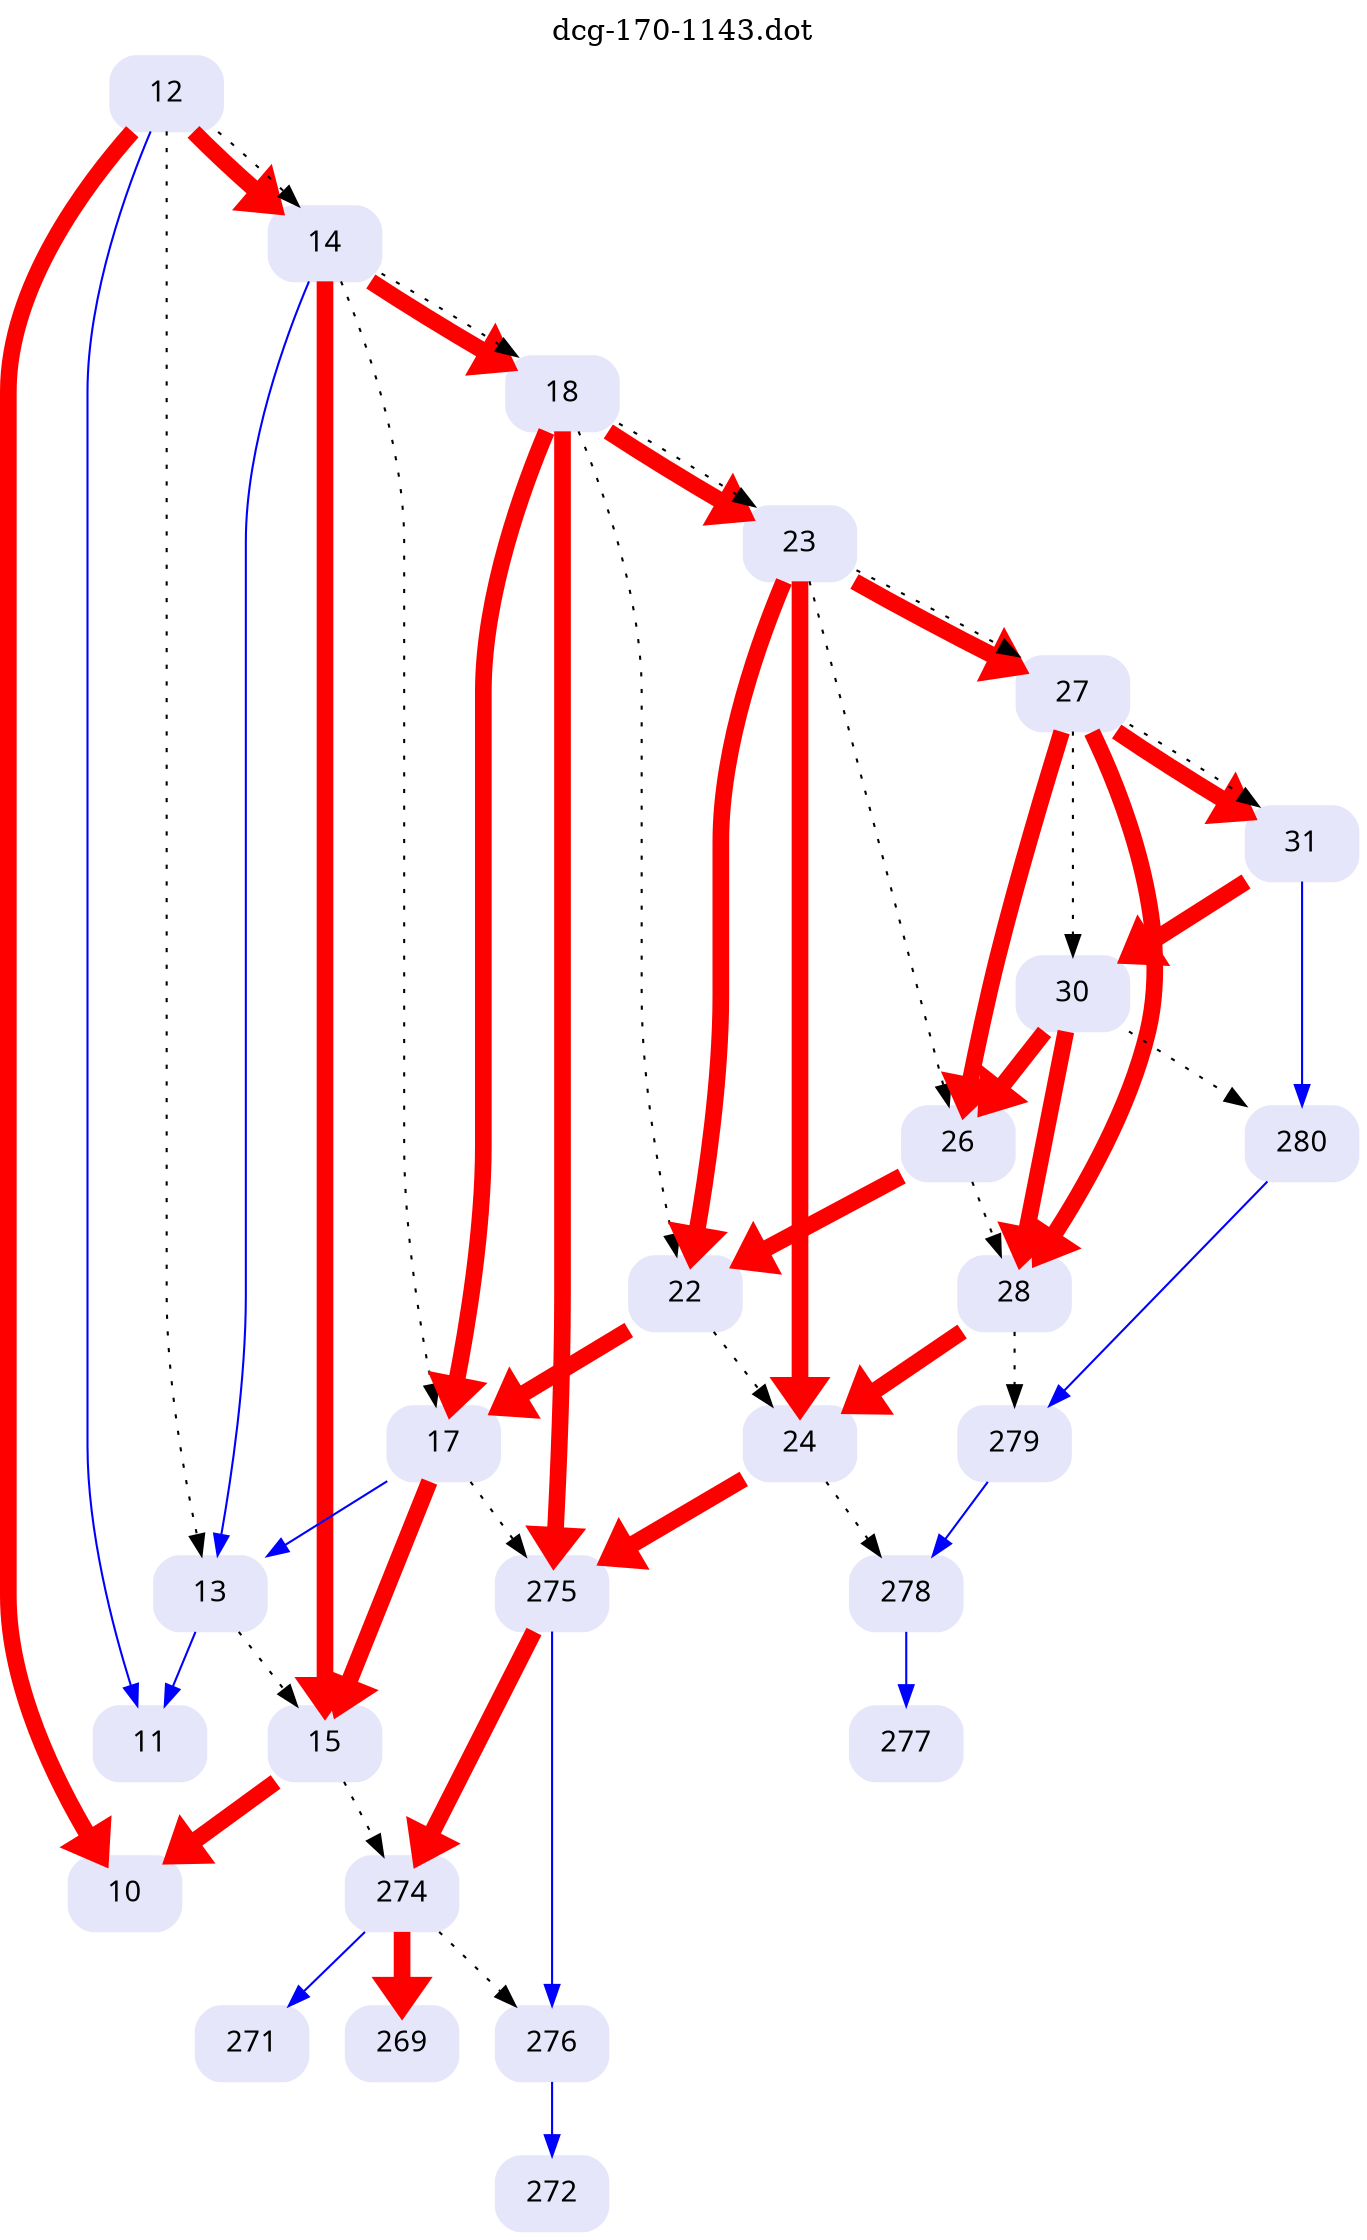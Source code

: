digraph dcg_170 {
  labelloc="t";
  label="dcg-170-1143.dot";
  node [fontname="sans-serif"];
  node [shape=box style="rounded,filled"];
  n12 [label="12" color=lavender];
  n12 -> n11 [color=blue penwidth=1];
  n12 -> n10 [color=red penwidth=8];
  n12 -> n14 [color=red penwidth=8];
  n12 -> n13 [style=dotted,label=""];
  n12 -> n14 [style=dotted,label=""];
  n14 [label="14" color=lavender];
  n14 -> n13 [color=blue penwidth=1];
  n14 -> n15 [color=red penwidth=8];
  n14 -> n18 [color=red penwidth=8];
  n14 -> n17 [style=dotted,label=""];
  n14 -> n18 [style=dotted,label=""];
  n18 [label="18" color=lavender];
  n18 -> n17 [color=red penwidth=8];
  n18 -> n275 [color=red penwidth=8];
  n18 -> n23 [color=red penwidth=8];
  n18 -> n22 [style=dotted,label=""];
  n18 -> n23 [style=dotted,label=""];
  n23 [label="23" color=lavender];
  n23 -> n22 [color=red penwidth=8];
  n23 -> n24 [color=red penwidth=8];
  n23 -> n27 [color=red penwidth=8];
  n23 -> n26 [style=dotted,label=""];
  n23 -> n27 [style=dotted,label=""];
  n27 [label="27" color=lavender];
  n27 -> n26 [color=red penwidth=8];
  n27 -> n28 [color=red penwidth=8];
  n27 -> n31 [color=red penwidth=8];
  n27 -> n30 [style=dotted,label=""];
  n27 -> n31 [style=dotted,label=""];
  n31 [label="31" color=lavender];
  n31 -> n30 [color=red penwidth=8];
  n31 -> n280 [color=blue penwidth=1];
  n280 [label="280" color=lavender];
  n280 -> n279 [color=blue penwidth=1];
  n279 [label="279" color=lavender];
  n279 -> n278 [color=blue penwidth=1];
  n278 [label="278" color=lavender];
  n278 -> n277 [color=blue penwidth=1];
  n277 [label="277" color=lavender];
  n30 [label="30" color=lavender];
  n30 -> n26 [color=red penwidth=8];
  n30 -> n28 [color=red penwidth=8];
  n30 -> n280 [style=dotted,label=""];
  n28 [label="28" color=lavender];
  n28 -> n24 [color=red penwidth=8];
  n28 -> n279 [style=dotted,label=""];
  n24 [label="24" color=lavender];
  n24 -> n275 [color=red penwidth=8];
  n24 -> n278 [style=dotted,label=""];
  n275 [label="275" color=lavender];
  n275 -> n274 [color=red penwidth=8];
  n275 -> n276 [color=blue penwidth=1];
  n276 [label="276" color=lavender];
  n276 -> n272 [color=blue penwidth=1];
  n272 [label="272" color=lavender];
  n274 [label="274" color=lavender];
  n274 -> n269 [color=red penwidth=8];
  n274 -> n271 [color=blue penwidth=1];
  n274 -> n276 [style=dotted,label=""];
  n271 [label="271" color=lavender];
  n269 [label="269" color=lavender];
  n26 [label="26" color=lavender];
  n26 -> n22 [color=red penwidth=8];
  n26 -> n28 [style=dotted,label=""];
  n22 [label="22" color=lavender];
  n22 -> n17 [color=red penwidth=8];
  n22 -> n24 [style=dotted,label=""];
  n17 [label="17" color=lavender];
  n17 -> n13 [color=blue penwidth=1];
  n17 -> n15 [color=red penwidth=8];
  n17 -> n275 [style=dotted,label=""];
  n15 [label="15" color=lavender];
  n15 -> n10 [color=red penwidth=8];
  n15 -> n274 [style=dotted,label=""];
  n10 [label="10" color=lavender];
  n13 [label="13" color=lavender];
  n13 -> n11 [color=blue penwidth=1];
  n13 -> n15 [style=dotted,label=""];
  n11 [label="11" color=lavender];
}

